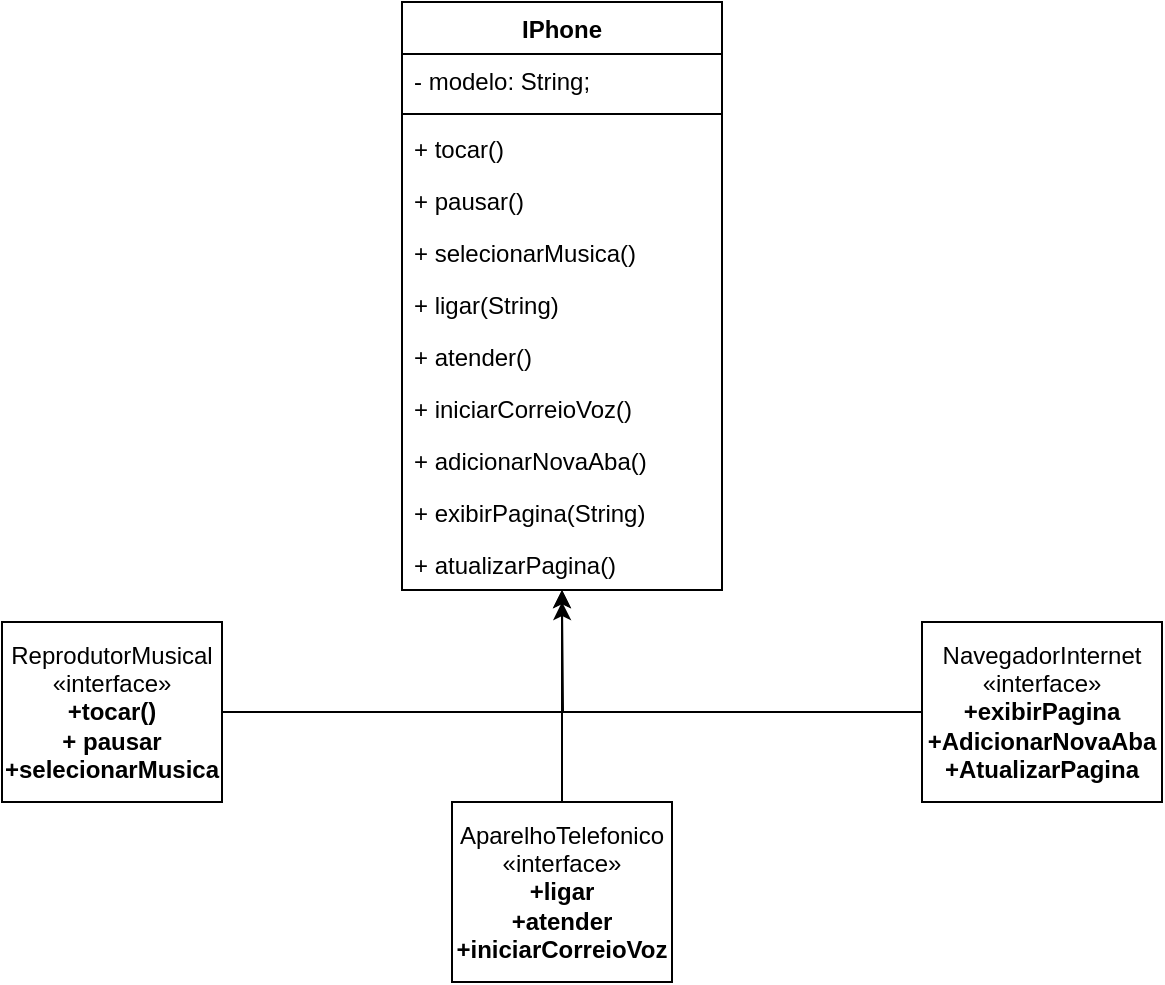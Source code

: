 <mxfile version="24.8.4">
  <diagram name="Página-1" id="4LuHi5UOLu5zR9-1J6NZ">
    <mxGraphModel dx="1057" dy="482" grid="1" gridSize="10" guides="1" tooltips="1" connect="1" arrows="1" fold="1" page="1" pageScale="1" pageWidth="827" pageHeight="1169" math="0" shadow="0">
      <root>
        <mxCell id="0" />
        <mxCell id="1" parent="0" />
        <mxCell id="vqL9wKJfOWNU4g7_ZBzR-1" value="IPhone" style="swimlane;fontStyle=1;align=center;verticalAlign=top;childLayout=stackLayout;horizontal=1;startSize=26;horizontalStack=0;resizeParent=1;resizeParentMax=0;resizeLast=0;collapsible=1;marginBottom=0;whiteSpace=wrap;html=1;" vertex="1" parent="1">
          <mxGeometry x="290" width="160" height="294" as="geometry" />
        </mxCell>
        <mxCell id="vqL9wKJfOWNU4g7_ZBzR-2" value="- modelo: String;" style="text;strokeColor=none;fillColor=none;align=left;verticalAlign=top;spacingLeft=4;spacingRight=4;overflow=hidden;rotatable=0;points=[[0,0.5],[1,0.5]];portConstraint=eastwest;whiteSpace=wrap;html=1;" vertex="1" parent="vqL9wKJfOWNU4g7_ZBzR-1">
          <mxGeometry y="26" width="160" height="26" as="geometry" />
        </mxCell>
        <mxCell id="vqL9wKJfOWNU4g7_ZBzR-3" value="" style="line;strokeWidth=1;fillColor=none;align=left;verticalAlign=middle;spacingTop=-1;spacingLeft=3;spacingRight=3;rotatable=0;labelPosition=right;points=[];portConstraint=eastwest;strokeColor=inherit;" vertex="1" parent="vqL9wKJfOWNU4g7_ZBzR-1">
          <mxGeometry y="52" width="160" height="8" as="geometry" />
        </mxCell>
        <mxCell id="vqL9wKJfOWNU4g7_ZBzR-4" value="+ tocar()" style="text;strokeColor=none;fillColor=none;align=left;verticalAlign=top;spacingLeft=4;spacingRight=4;overflow=hidden;rotatable=0;points=[[0,0.5],[1,0.5]];portConstraint=eastwest;whiteSpace=wrap;html=1;" vertex="1" parent="vqL9wKJfOWNU4g7_ZBzR-1">
          <mxGeometry y="60" width="160" height="26" as="geometry" />
        </mxCell>
        <mxCell id="vqL9wKJfOWNU4g7_ZBzR-13" value="+ pausar()" style="text;strokeColor=none;fillColor=none;align=left;verticalAlign=top;spacingLeft=4;spacingRight=4;overflow=hidden;rotatable=0;points=[[0,0.5],[1,0.5]];portConstraint=eastwest;whiteSpace=wrap;html=1;" vertex="1" parent="vqL9wKJfOWNU4g7_ZBzR-1">
          <mxGeometry y="86" width="160" height="26" as="geometry" />
        </mxCell>
        <mxCell id="vqL9wKJfOWNU4g7_ZBzR-18" value="+ selecionarMusica()" style="text;strokeColor=none;fillColor=none;align=left;verticalAlign=top;spacingLeft=4;spacingRight=4;overflow=hidden;rotatable=0;points=[[0,0.5],[1,0.5]];portConstraint=eastwest;whiteSpace=wrap;html=1;" vertex="1" parent="vqL9wKJfOWNU4g7_ZBzR-1">
          <mxGeometry y="112" width="160" height="26" as="geometry" />
        </mxCell>
        <mxCell id="vqL9wKJfOWNU4g7_ZBzR-17" value=" + ligar(String)" style="text;strokeColor=none;fillColor=none;align=left;verticalAlign=top;spacingLeft=4;spacingRight=4;overflow=hidden;rotatable=0;points=[[0,0.5],[1,0.5]];portConstraint=eastwest;whiteSpace=wrap;html=1;" vertex="1" parent="vqL9wKJfOWNU4g7_ZBzR-1">
          <mxGeometry y="138" width="160" height="26" as="geometry" />
        </mxCell>
        <mxCell id="vqL9wKJfOWNU4g7_ZBzR-16" value="+ atender() " style="text;strokeColor=none;fillColor=none;align=left;verticalAlign=top;spacingLeft=4;spacingRight=4;overflow=hidden;rotatable=0;points=[[0,0.5],[1,0.5]];portConstraint=eastwest;whiteSpace=wrap;html=1;" vertex="1" parent="vqL9wKJfOWNU4g7_ZBzR-1">
          <mxGeometry y="164" width="160" height="26" as="geometry" />
        </mxCell>
        <mxCell id="vqL9wKJfOWNU4g7_ZBzR-15" value="+ iniciarCorreioVoz()" style="text;strokeColor=none;fillColor=none;align=left;verticalAlign=top;spacingLeft=4;spacingRight=4;overflow=hidden;rotatable=0;points=[[0,0.5],[1,0.5]];portConstraint=eastwest;whiteSpace=wrap;html=1;" vertex="1" parent="vqL9wKJfOWNU4g7_ZBzR-1">
          <mxGeometry y="190" width="160" height="26" as="geometry" />
        </mxCell>
        <mxCell id="vqL9wKJfOWNU4g7_ZBzR-14" value="+ adicionarNovaAba()" style="text;strokeColor=none;fillColor=none;align=left;verticalAlign=top;spacingLeft=4;spacingRight=4;overflow=hidden;rotatable=0;points=[[0,0.5],[1,0.5]];portConstraint=eastwest;whiteSpace=wrap;html=1;" vertex="1" parent="vqL9wKJfOWNU4g7_ZBzR-1">
          <mxGeometry y="216" width="160" height="26" as="geometry" />
        </mxCell>
        <mxCell id="vqL9wKJfOWNU4g7_ZBzR-19" value="+ exibirPagina(String)" style="text;strokeColor=none;fillColor=none;align=left;verticalAlign=top;spacingLeft=4;spacingRight=4;overflow=hidden;rotatable=0;points=[[0,0.5],[1,0.5]];portConstraint=eastwest;whiteSpace=wrap;html=1;" vertex="1" parent="vqL9wKJfOWNU4g7_ZBzR-1">
          <mxGeometry y="242" width="160" height="26" as="geometry" />
        </mxCell>
        <mxCell id="vqL9wKJfOWNU4g7_ZBzR-21" value="+ atualizarPagina()" style="text;strokeColor=none;fillColor=none;align=left;verticalAlign=top;spacingLeft=4;spacingRight=4;overflow=hidden;rotatable=0;points=[[0,0.5],[1,0.5]];portConstraint=eastwest;whiteSpace=wrap;html=1;" vertex="1" parent="vqL9wKJfOWNU4g7_ZBzR-1">
          <mxGeometry y="268" width="160" height="26" as="geometry" />
        </mxCell>
        <mxCell id="vqL9wKJfOWNU4g7_ZBzR-23" style="edgeStyle=orthogonalEdgeStyle;rounded=0;orthogonalLoop=1;jettySize=auto;html=1;entryX=0.5;entryY=1;entryDx=0;entryDy=0;" edge="1" parent="1" source="vqL9wKJfOWNU4g7_ZBzR-5" target="vqL9wKJfOWNU4g7_ZBzR-1">
          <mxGeometry relative="1" as="geometry" />
        </mxCell>
        <mxCell id="vqL9wKJfOWNU4g7_ZBzR-5" value="&lt;div&gt;ReprodutorMusical&lt;/div&gt;&lt;div&gt;«interface»&lt;/div&gt;&lt;div&gt;&lt;b&gt;+tocar()&lt;/b&gt;&lt;/div&gt;&lt;div&gt;&lt;b&gt;+ pausar&lt;/b&gt;&lt;/div&gt;&lt;div&gt;&lt;b&gt;+selecionarMusica&lt;br&gt;&lt;/b&gt;&lt;/div&gt;" style="html=1;whiteSpace=wrap;" vertex="1" parent="1">
          <mxGeometry x="90" y="310" width="110" height="90" as="geometry" />
        </mxCell>
        <mxCell id="vqL9wKJfOWNU4g7_ZBzR-22" style="edgeStyle=orthogonalEdgeStyle;rounded=0;orthogonalLoop=1;jettySize=auto;html=1;" edge="1" parent="1" source="vqL9wKJfOWNU4g7_ZBzR-6">
          <mxGeometry relative="1" as="geometry">
            <mxPoint x="370" y="300" as="targetPoint" />
          </mxGeometry>
        </mxCell>
        <mxCell id="vqL9wKJfOWNU4g7_ZBzR-6" value="NavegadorInternet&lt;br&gt;«interface»&lt;br&gt;&lt;div&gt;&lt;b&gt;+exibirPagina&lt;/b&gt;&lt;/div&gt;&lt;div&gt;&lt;b&gt;+AdicionarNovaAba&lt;br&gt;&lt;/b&gt;&lt;/div&gt;&lt;div&gt;&lt;b&gt;+AtualizarPagina&lt;br&gt;&lt;/b&gt;&lt;/div&gt;" style="html=1;whiteSpace=wrap;" vertex="1" parent="1">
          <mxGeometry x="550" y="310" width="120" height="90" as="geometry" />
        </mxCell>
        <mxCell id="vqL9wKJfOWNU4g7_ZBzR-24" style="edgeStyle=orthogonalEdgeStyle;rounded=0;orthogonalLoop=1;jettySize=auto;html=1;entryX=0.5;entryY=1;entryDx=0;entryDy=0;" edge="1" parent="1" source="vqL9wKJfOWNU4g7_ZBzR-7" target="vqL9wKJfOWNU4g7_ZBzR-1">
          <mxGeometry relative="1" as="geometry" />
        </mxCell>
        <mxCell id="vqL9wKJfOWNU4g7_ZBzR-7" value="&lt;div&gt;AparelhoTelefonico&lt;/div&gt;&lt;div&gt;«interface»&lt;/div&gt;&lt;div&gt;&lt;b&gt;+ligar&lt;/b&gt;&lt;/div&gt;&lt;div&gt;&lt;b&gt;+atender&lt;/b&gt;&lt;/div&gt;&lt;div&gt;&lt;b&gt;+iniciarCorreioVoz&lt;br&gt;&lt;/b&gt;&lt;/div&gt;&lt;b&gt;&lt;/b&gt;" style="html=1;whiteSpace=wrap;" vertex="1" parent="1">
          <mxGeometry x="315" y="400" width="110" height="90" as="geometry" />
        </mxCell>
      </root>
    </mxGraphModel>
  </diagram>
</mxfile>
